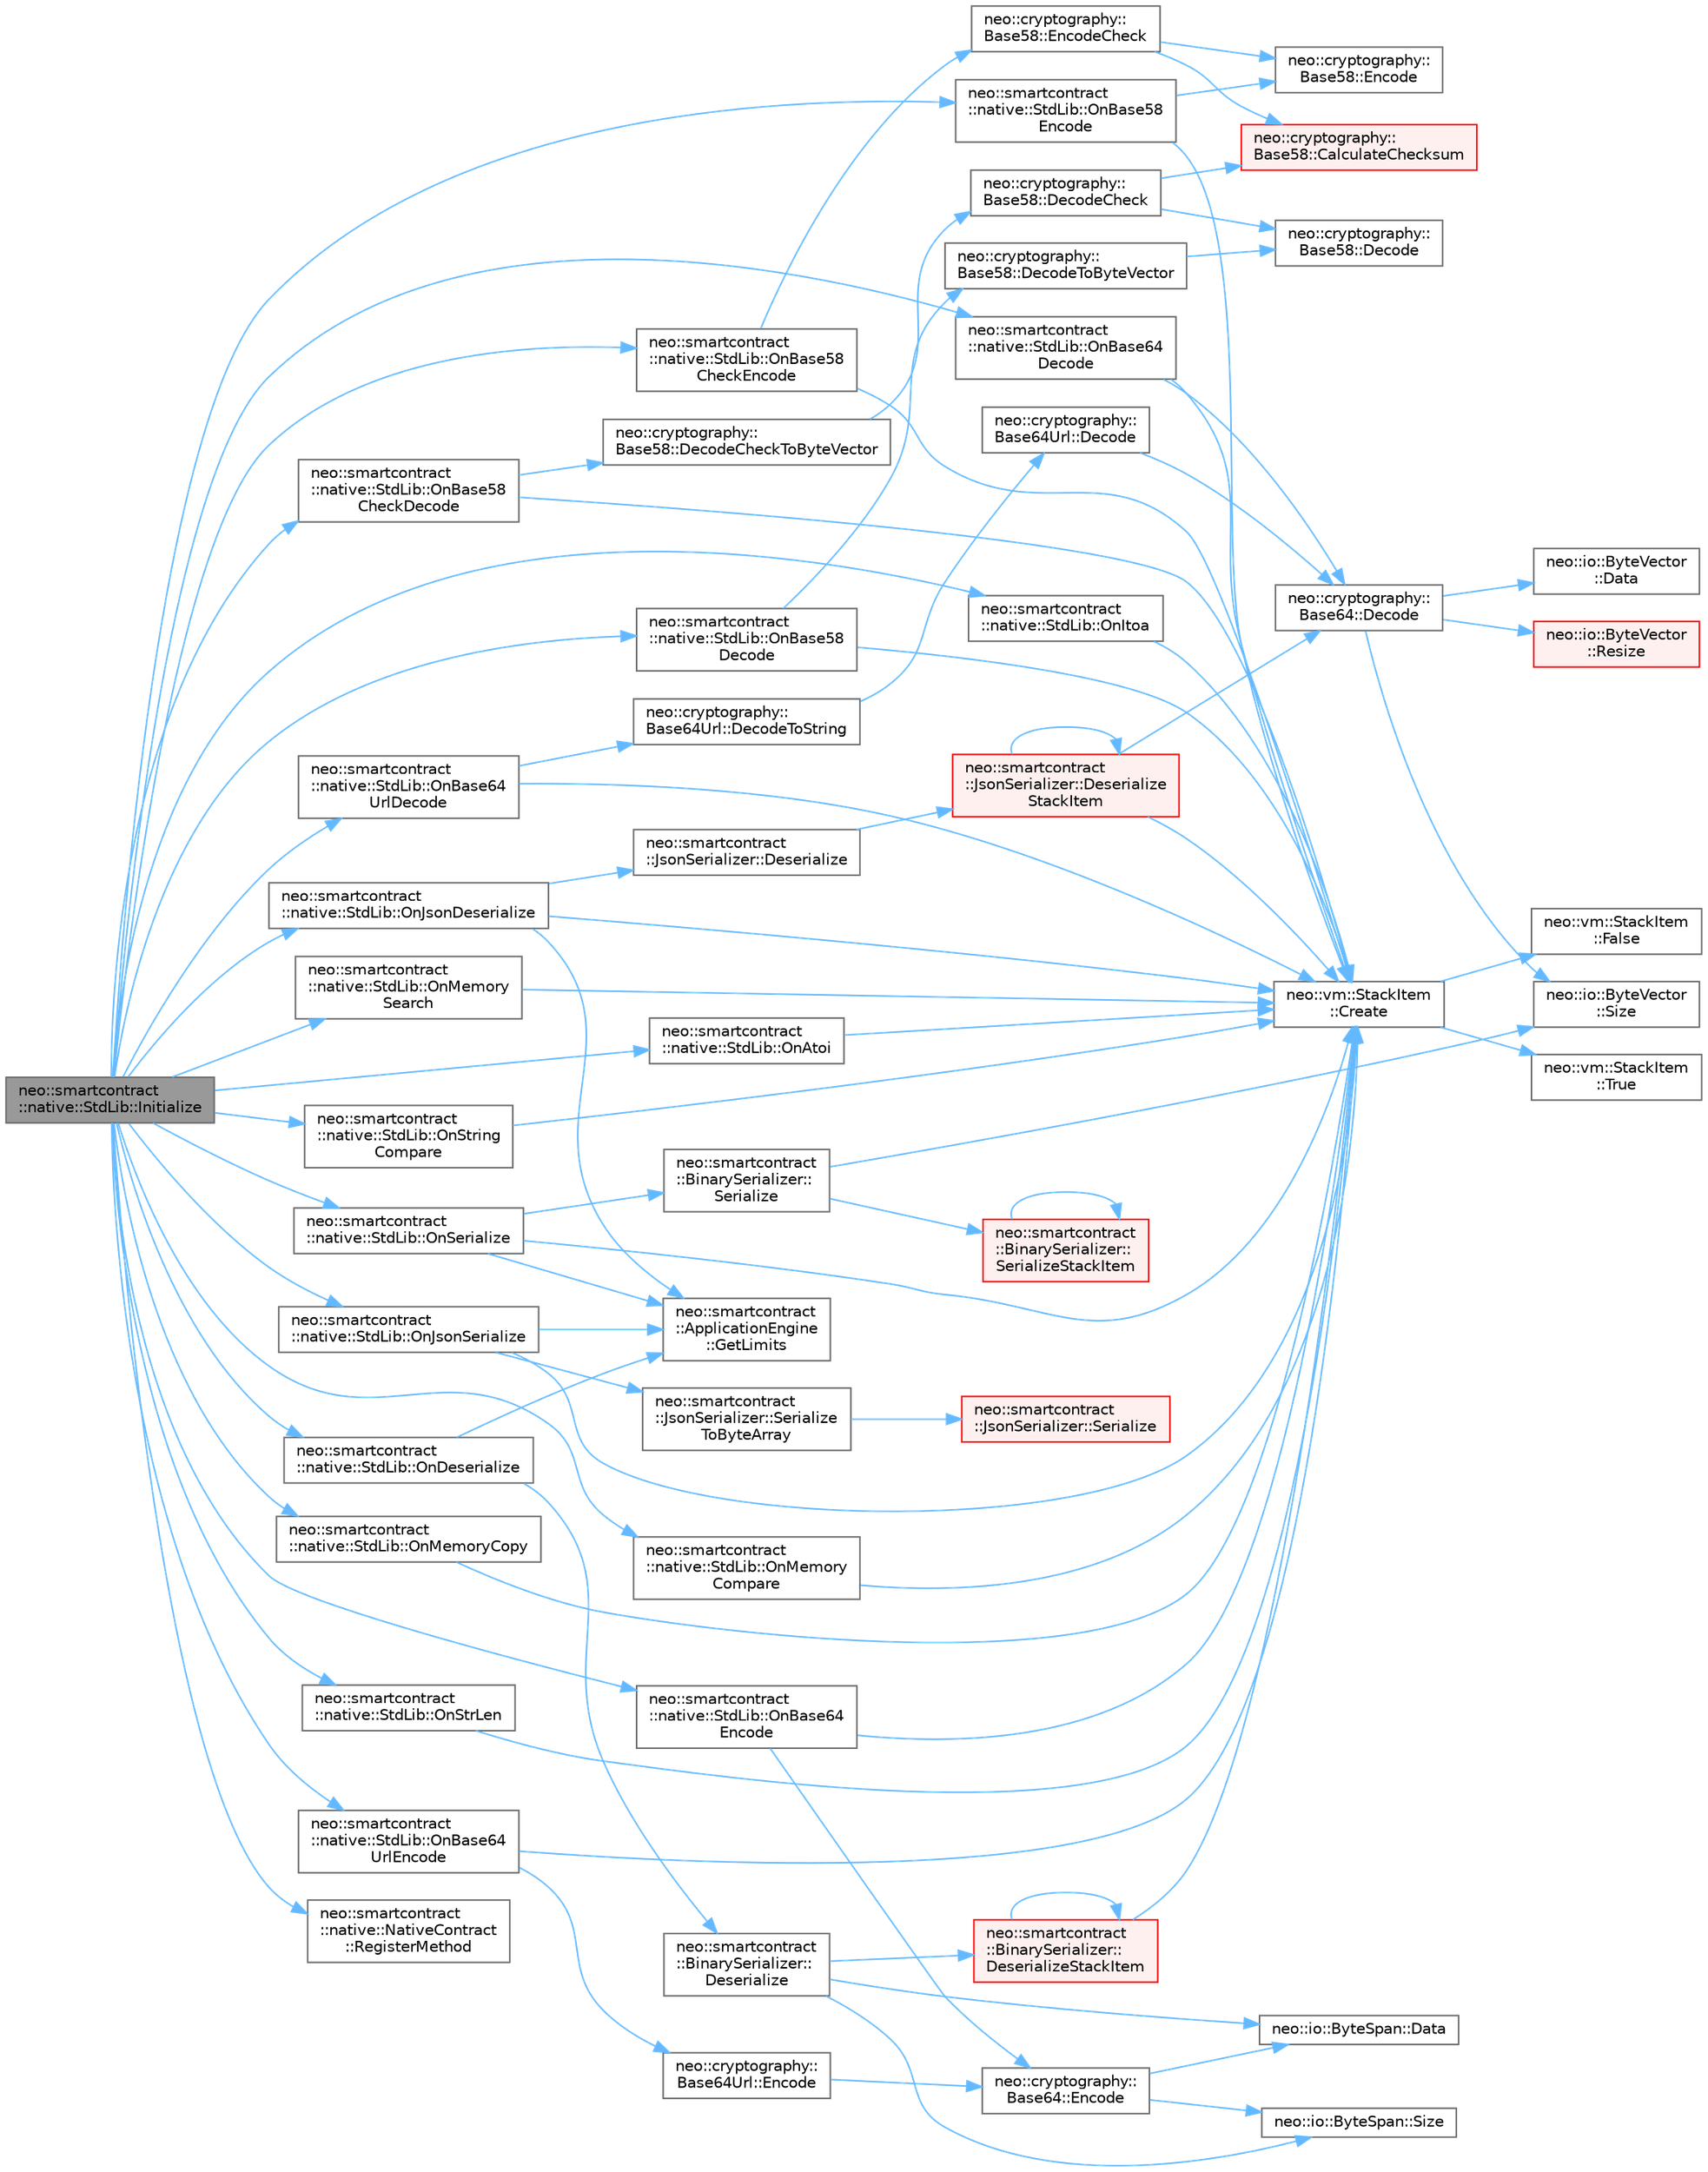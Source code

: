 digraph "neo::smartcontract::native::StdLib::Initialize"
{
 // LATEX_PDF_SIZE
  bgcolor="transparent";
  edge [fontname=Helvetica,fontsize=10,labelfontname=Helvetica,labelfontsize=10];
  node [fontname=Helvetica,fontsize=10,shape=box,height=0.2,width=0.4];
  rankdir="LR";
  Node1 [id="Node000001",label="neo::smartcontract\l::native::StdLib::Initialize",height=0.2,width=0.4,color="gray40", fillcolor="grey60", style="filled", fontcolor="black",tooltip="Initializes the contract."];
  Node1 -> Node2 [id="edge1_Node000001_Node000002",color="steelblue1",style="solid",tooltip=" "];
  Node2 [id="Node000002",label="neo::smartcontract\l::native::StdLib::OnAtoi",height=0.2,width=0.4,color="grey40", fillcolor="white", style="filled",URL="$classneo_1_1smartcontract_1_1native_1_1_std_lib.html#a8110ed470051c26163929ee4d79d9416",tooltip="Handles the atoi method."];
  Node2 -> Node3 [id="edge2_Node000002_Node000003",color="steelblue1",style="solid",tooltip=" "];
  Node3 [id="Node000003",label="neo::vm::StackItem\l::Create",height=0.2,width=0.4,color="grey40", fillcolor="white", style="filled",URL="$classneo_1_1vm_1_1_stack_item.html#a1d67a8c02d58d56410378b997c2e7855",tooltip="Creates a primitive stack item."];
  Node3 -> Node4 [id="edge3_Node000003_Node000004",color="steelblue1",style="solid",tooltip=" "];
  Node4 [id="Node000004",label="neo::vm::StackItem\l::False",height=0.2,width=0.4,color="grey40", fillcolor="white", style="filled",URL="$classneo_1_1vm_1_1_stack_item.html#a759c1a70f6481936eb089083a5fa2d4e",tooltip="Gets the false stack item."];
  Node3 -> Node5 [id="edge4_Node000003_Node000005",color="steelblue1",style="solid",tooltip=" "];
  Node5 [id="Node000005",label="neo::vm::StackItem\l::True",height=0.2,width=0.4,color="grey40", fillcolor="white", style="filled",URL="$classneo_1_1vm_1_1_stack_item.html#ac5c88a02b66663d80e61942bb425391c",tooltip="Gets the true stack item."];
  Node1 -> Node6 [id="edge5_Node000001_Node000006",color="steelblue1",style="solid",tooltip=" "];
  Node6 [id="Node000006",label="neo::smartcontract\l::native::StdLib::OnBase58\lCheckDecode",height=0.2,width=0.4,color="grey40", fillcolor="white", style="filled",URL="$classneo_1_1smartcontract_1_1native_1_1_std_lib.html#a8607c3a42ac166e678eac2827108ad56",tooltip="Handles the base58CheckDecode method."];
  Node6 -> Node3 [id="edge6_Node000006_Node000003",color="steelblue1",style="solid",tooltip=" "];
  Node6 -> Node7 [id="edge7_Node000006_Node000007",color="steelblue1",style="solid",tooltip=" "];
  Node7 [id="Node000007",label="neo::cryptography::\lBase58::DecodeCheckToByteVector",height=0.2,width=0.4,color="grey40", fillcolor="white", style="filled",URL="$classneo_1_1cryptography_1_1_base58.html#a2e9e9c7b86ae93e90449145b119f4bee",tooltip=" "];
  Node7 -> Node8 [id="edge8_Node000007_Node000008",color="steelblue1",style="solid",tooltip=" "];
  Node8 [id="Node000008",label="neo::cryptography::\lBase58::DecodeCheck",height=0.2,width=0.4,color="grey40", fillcolor="white", style="filled",URL="$classneo_1_1cryptography_1_1_base58.html#a513281f3ec39ac6d265a272f23f52bf1",tooltip="Decode Base58Check string to bytes (verifies checksum)."];
  Node8 -> Node9 [id="edge9_Node000008_Node000009",color="steelblue1",style="solid",tooltip=" "];
  Node9 [id="Node000009",label="neo::cryptography::\lBase58::CalculateChecksum",height=0.2,width=0.4,color="red", fillcolor="#FFF0F0", style="filled",URL="$classneo_1_1cryptography_1_1_base58.html#ad90529cf8e6bc33c8273b9df02155c95",tooltip="Calculate SHA256 double hash for checksum."];
  Node8 -> Node13 [id="edge10_Node000008_Node000013",color="steelblue1",style="solid",tooltip=" "];
  Node13 [id="Node000013",label="neo::cryptography::\lBase58::Decode",height=0.2,width=0.4,color="grey40", fillcolor="white", style="filled",URL="$classneo_1_1cryptography_1_1_base58.html#a063133b21ab7c5bf5f7ed7fc153015b0",tooltip="Decode Base58 string to bytes."];
  Node1 -> Node14 [id="edge11_Node000001_Node000014",color="steelblue1",style="solid",tooltip=" "];
  Node14 [id="Node000014",label="neo::smartcontract\l::native::StdLib::OnBase58\lCheckEncode",height=0.2,width=0.4,color="grey40", fillcolor="white", style="filled",URL="$classneo_1_1smartcontract_1_1native_1_1_std_lib.html#a5db74df3ad573fce035e03c75ad99190",tooltip="Handles the base58CheckEncode method."];
  Node14 -> Node3 [id="edge12_Node000014_Node000003",color="steelblue1",style="solid",tooltip=" "];
  Node14 -> Node15 [id="edge13_Node000014_Node000015",color="steelblue1",style="solid",tooltip=" "];
  Node15 [id="Node000015",label="neo::cryptography::\lBase58::EncodeCheck",height=0.2,width=0.4,color="grey40", fillcolor="white", style="filled",URL="$classneo_1_1cryptography_1_1_base58.html#aad9bf1248544b85ed8d9d01b1583bc30",tooltip="Encode bytes to Base58Check string (with checksum)."];
  Node15 -> Node9 [id="edge14_Node000015_Node000009",color="steelblue1",style="solid",tooltip=" "];
  Node15 -> Node16 [id="edge15_Node000015_Node000016",color="steelblue1",style="solid",tooltip=" "];
  Node16 [id="Node000016",label="neo::cryptography::\lBase58::Encode",height=0.2,width=0.4,color="grey40", fillcolor="white", style="filled",URL="$classneo_1_1cryptography_1_1_base58.html#a49f77f0e94585ee10b21838a3026e3fd",tooltip="Encode bytes to Base58 string."];
  Node1 -> Node17 [id="edge16_Node000001_Node000017",color="steelblue1",style="solid",tooltip=" "];
  Node17 [id="Node000017",label="neo::smartcontract\l::native::StdLib::OnBase58\lDecode",height=0.2,width=0.4,color="grey40", fillcolor="white", style="filled",URL="$classneo_1_1smartcontract_1_1native_1_1_std_lib.html#ae8769a01d74ed4a9200eb8c8467fe31c",tooltip="Handles the base58Decode method."];
  Node17 -> Node3 [id="edge17_Node000017_Node000003",color="steelblue1",style="solid",tooltip=" "];
  Node17 -> Node18 [id="edge18_Node000017_Node000018",color="steelblue1",style="solid",tooltip=" "];
  Node18 [id="Node000018",label="neo::cryptography::\lBase58::DecodeToByteVector",height=0.2,width=0.4,color="grey40", fillcolor="white", style="filled",URL="$classneo_1_1cryptography_1_1_base58.html#a0064605a1faa6071a5bf627a6ec9b6a8",tooltip=" "];
  Node18 -> Node13 [id="edge19_Node000018_Node000013",color="steelblue1",style="solid",tooltip=" "];
  Node1 -> Node19 [id="edge20_Node000001_Node000019",color="steelblue1",style="solid",tooltip=" "];
  Node19 [id="Node000019",label="neo::smartcontract\l::native::StdLib::OnBase58\lEncode",height=0.2,width=0.4,color="grey40", fillcolor="white", style="filled",URL="$classneo_1_1smartcontract_1_1native_1_1_std_lib.html#a35c314d37664ec9b519b160db9d2c7aa",tooltip="Handles the base58Encode method."];
  Node19 -> Node3 [id="edge21_Node000019_Node000003",color="steelblue1",style="solid",tooltip=" "];
  Node19 -> Node16 [id="edge22_Node000019_Node000016",color="steelblue1",style="solid",tooltip=" "];
  Node1 -> Node20 [id="edge23_Node000001_Node000020",color="steelblue1",style="solid",tooltip=" "];
  Node20 [id="Node000020",label="neo::smartcontract\l::native::StdLib::OnBase64\lDecode",height=0.2,width=0.4,color="grey40", fillcolor="white", style="filled",URL="$classneo_1_1smartcontract_1_1native_1_1_std_lib.html#a8a4cae0deabd1cb67fbc9f14659b4ecd",tooltip="Handles the base64Decode method."];
  Node20 -> Node3 [id="edge24_Node000020_Node000003",color="steelblue1",style="solid",tooltip=" "];
  Node20 -> Node21 [id="edge25_Node000020_Node000021",color="steelblue1",style="solid",tooltip=" "];
  Node21 [id="Node000021",label="neo::cryptography::\lBase64::Decode",height=0.2,width=0.4,color="grey40", fillcolor="white", style="filled",URL="$classneo_1_1cryptography_1_1_base64.html#a03e5a1a4dbb4b75c7b89770d2ba3191d",tooltip="Decodes a Base64 string to bytes."];
  Node21 -> Node22 [id="edge26_Node000021_Node000022",color="steelblue1",style="solid",tooltip=" "];
  Node22 [id="Node000022",label="neo::io::ByteVector\l::Data",height=0.2,width=0.4,color="grey40", fillcolor="white", style="filled",URL="$classneo_1_1io_1_1_byte_vector.html#a971af50d2778c4435c924cf4b839e8a1",tooltip="Gets a pointer to the data."];
  Node21 -> Node23 [id="edge27_Node000021_Node000023",color="steelblue1",style="solid",tooltip=" "];
  Node23 [id="Node000023",label="neo::io::ByteVector\l::Resize",height=0.2,width=0.4,color="red", fillcolor="#FFF0F0", style="filled",URL="$classneo_1_1io_1_1_byte_vector.html#ac5d394e2ac6ef922486d6b635d0a9c28",tooltip="Resizes the ByteVector."];
  Node21 -> Node25 [id="edge28_Node000021_Node000025",color="steelblue1",style="solid",tooltip=" "];
  Node25 [id="Node000025",label="neo::io::ByteVector\l::Size",height=0.2,width=0.4,color="grey40", fillcolor="white", style="filled",URL="$classneo_1_1io_1_1_byte_vector.html#ac0d1a1751d25fde82c44ba55d9d68e24",tooltip="Gets the size of the ByteVector."];
  Node1 -> Node26 [id="edge29_Node000001_Node000026",color="steelblue1",style="solid",tooltip=" "];
  Node26 [id="Node000026",label="neo::smartcontract\l::native::StdLib::OnBase64\lEncode",height=0.2,width=0.4,color="grey40", fillcolor="white", style="filled",URL="$classneo_1_1smartcontract_1_1native_1_1_std_lib.html#a6cecba961928556e9cfa16e63d9f4f09",tooltip="Handles the base64Encode method."];
  Node26 -> Node3 [id="edge30_Node000026_Node000003",color="steelblue1",style="solid",tooltip=" "];
  Node26 -> Node27 [id="edge31_Node000026_Node000027",color="steelblue1",style="solid",tooltip=" "];
  Node27 [id="Node000027",label="neo::cryptography::\lBase64::Encode",height=0.2,width=0.4,color="grey40", fillcolor="white", style="filled",URL="$classneo_1_1cryptography_1_1_base64.html#a9401ccf738d0fd6a8b8125b395abf392",tooltip="Encodes data to Base64."];
  Node27 -> Node11 [id="edge32_Node000027_Node000011",color="steelblue1",style="solid",tooltip=" "];
  Node11 [id="Node000011",label="neo::io::ByteSpan::Data",height=0.2,width=0.4,color="grey40", fillcolor="white", style="filled",URL="$classneo_1_1io_1_1_byte_span.html#a0285a19eb5cd212ecd1079e0bc5e494c",tooltip="Gets a pointer to the data."];
  Node27 -> Node12 [id="edge33_Node000027_Node000012",color="steelblue1",style="solid",tooltip=" "];
  Node12 [id="Node000012",label="neo::io::ByteSpan::Size",height=0.2,width=0.4,color="grey40", fillcolor="white", style="filled",URL="$classneo_1_1io_1_1_byte_span.html#a4a869430800a37dcbeefac6f36468fcb",tooltip="Gets the size of the ByteSpan."];
  Node1 -> Node28 [id="edge34_Node000001_Node000028",color="steelblue1",style="solid",tooltip=" "];
  Node28 [id="Node000028",label="neo::smartcontract\l::native::StdLib::OnBase64\lUrlDecode",height=0.2,width=0.4,color="grey40", fillcolor="white", style="filled",URL="$classneo_1_1smartcontract_1_1native_1_1_std_lib.html#a49d8220a881e1fd8e45d87f870e7bf5d",tooltip="Handles the base64UrlDecode method."];
  Node28 -> Node3 [id="edge35_Node000028_Node000003",color="steelblue1",style="solid",tooltip=" "];
  Node28 -> Node29 [id="edge36_Node000028_Node000029",color="steelblue1",style="solid",tooltip=" "];
  Node29 [id="Node000029",label="neo::cryptography::\lBase64Url::DecodeToString",height=0.2,width=0.4,color="grey40", fillcolor="white", style="filled",URL="$classneo_1_1cryptography_1_1_base64_url.html#a03165f553d4839115556d165f5c3b969",tooltip="Decodes a Base64Url string to a string."];
  Node29 -> Node30 [id="edge37_Node000029_Node000030",color="steelblue1",style="solid",tooltip=" "];
  Node30 [id="Node000030",label="neo::cryptography::\lBase64Url::Decode",height=0.2,width=0.4,color="grey40", fillcolor="white", style="filled",URL="$classneo_1_1cryptography_1_1_base64_url.html#aae7d38f2a5f21ebcbf65b64b776c5778",tooltip="Decodes a Base64Url string to a byte array."];
  Node30 -> Node21 [id="edge38_Node000030_Node000021",color="steelblue1",style="solid",tooltip=" "];
  Node1 -> Node31 [id="edge39_Node000001_Node000031",color="steelblue1",style="solid",tooltip=" "];
  Node31 [id="Node000031",label="neo::smartcontract\l::native::StdLib::OnBase64\lUrlEncode",height=0.2,width=0.4,color="grey40", fillcolor="white", style="filled",URL="$classneo_1_1smartcontract_1_1native_1_1_std_lib.html#ac8ff623d4463b0a3abddb9fadfc094d3",tooltip="Handles the base64UrlEncode method."];
  Node31 -> Node3 [id="edge40_Node000031_Node000003",color="steelblue1",style="solid",tooltip=" "];
  Node31 -> Node32 [id="edge41_Node000031_Node000032",color="steelblue1",style="solid",tooltip=" "];
  Node32 [id="Node000032",label="neo::cryptography::\lBase64Url::Encode",height=0.2,width=0.4,color="grey40", fillcolor="white", style="filled",URL="$classneo_1_1cryptography_1_1_base64_url.html#ac4b3cc194abc9f47593b16e7b09cdfdf",tooltip="Encodes a byte array to a Base64Url string."];
  Node32 -> Node27 [id="edge42_Node000032_Node000027",color="steelblue1",style="solid",tooltip=" "];
  Node1 -> Node33 [id="edge43_Node000001_Node000033",color="steelblue1",style="solid",tooltip=" "];
  Node33 [id="Node000033",label="neo::smartcontract\l::native::StdLib::OnDeserialize",height=0.2,width=0.4,color="grey40", fillcolor="white", style="filled",URL="$classneo_1_1smartcontract_1_1native_1_1_std_lib.html#a812e29db7a41bfef6173294f39b87701",tooltip="Handles the deserialize method."];
  Node33 -> Node34 [id="edge44_Node000033_Node000034",color="steelblue1",style="solid",tooltip=" "];
  Node34 [id="Node000034",label="neo::smartcontract\l::BinarySerializer::\lDeserialize",height=0.2,width=0.4,color="grey40", fillcolor="white", style="filled",URL="$classneo_1_1smartcontract_1_1_binary_serializer.html#a09a2b0f6c9501563e0bcc907f20ec2f8",tooltip="Deserializes a StackItem from a byte array."];
  Node34 -> Node11 [id="edge45_Node000034_Node000011",color="steelblue1",style="solid",tooltip=" "];
  Node34 -> Node35 [id="edge46_Node000034_Node000035",color="steelblue1",style="solid",tooltip=" "];
  Node35 [id="Node000035",label="neo::smartcontract\l::BinarySerializer::\lDeserializeStackItem",height=0.2,width=0.4,color="red", fillcolor="#FFF0F0", style="filled",URL="$classneo_1_1smartcontract_1_1_binary_serializer.html#a787fa93352152c40c9632cd88bd90209",tooltip="Deserializes a StackItem from a BinaryReader."];
  Node35 -> Node3 [id="edge47_Node000035_Node000003",color="steelblue1",style="solid",tooltip=" "];
  Node35 -> Node35 [id="edge48_Node000035_Node000035",color="steelblue1",style="solid",tooltip=" "];
  Node34 -> Node12 [id="edge49_Node000034_Node000012",color="steelblue1",style="solid",tooltip=" "];
  Node33 -> Node47 [id="edge50_Node000033_Node000047",color="steelblue1",style="solid",tooltip=" "];
  Node47 [id="Node000047",label="neo::smartcontract\l::ApplicationEngine\l::GetLimits",height=0.2,width=0.4,color="grey40", fillcolor="white", style="filled",URL="$classneo_1_1smartcontract_1_1_application_engine.html#ad495048671c98155335485ce226ef8dc",tooltip="Gets the execution limits."];
  Node1 -> Node48 [id="edge51_Node000001_Node000048",color="steelblue1",style="solid",tooltip=" "];
  Node48 [id="Node000048",label="neo::smartcontract\l::native::StdLib::OnItoa",height=0.2,width=0.4,color="grey40", fillcolor="white", style="filled",URL="$classneo_1_1smartcontract_1_1native_1_1_std_lib.html#aad76718dd20041362398e7b8050288f9",tooltip="Handles the itoa method."];
  Node48 -> Node3 [id="edge52_Node000048_Node000003",color="steelblue1",style="solid",tooltip=" "];
  Node1 -> Node49 [id="edge53_Node000001_Node000049",color="steelblue1",style="solid",tooltip=" "];
  Node49 [id="Node000049",label="neo::smartcontract\l::native::StdLib::OnJsonDeserialize",height=0.2,width=0.4,color="grey40", fillcolor="white", style="filled",URL="$classneo_1_1smartcontract_1_1native_1_1_std_lib.html#a5c10a3708965eb02e06e8727388b2335",tooltip="Handles the jsonDeserialize method."];
  Node49 -> Node3 [id="edge54_Node000049_Node000003",color="steelblue1",style="solid",tooltip=" "];
  Node49 -> Node50 [id="edge55_Node000049_Node000050",color="steelblue1",style="solid",tooltip=" "];
  Node50 [id="Node000050",label="neo::smartcontract\l::JsonSerializer::Deserialize",height=0.2,width=0.4,color="grey40", fillcolor="white", style="filled",URL="$classneo_1_1smartcontract_1_1_json_serializer.html#a802564e2ef6e499168031f1e675fa3f3",tooltip="Deserializes a StackItem from a JSON object."];
  Node50 -> Node51 [id="edge56_Node000050_Node000051",color="steelblue1",style="solid",tooltip=" "];
  Node51 [id="Node000051",label="neo::smartcontract\l::JsonSerializer::Deserialize\lStackItem",height=0.2,width=0.4,color="red", fillcolor="#FFF0F0", style="filled",URL="$classneo_1_1smartcontract_1_1_json_serializer.html#a8ce8c16b56fa497931ec79a2bd47c744",tooltip="Deserializes a StackItem from a JSON object (internal implementation)."];
  Node51 -> Node3 [id="edge57_Node000051_Node000003",color="steelblue1",style="solid",tooltip=" "];
  Node51 -> Node21 [id="edge58_Node000051_Node000021",color="steelblue1",style="solid",tooltip=" "];
  Node51 -> Node51 [id="edge59_Node000051_Node000051",color="steelblue1",style="solid",tooltip=" "];
  Node49 -> Node47 [id="edge60_Node000049_Node000047",color="steelblue1",style="solid",tooltip=" "];
  Node1 -> Node52 [id="edge61_Node000001_Node000052",color="steelblue1",style="solid",tooltip=" "];
  Node52 [id="Node000052",label="neo::smartcontract\l::native::StdLib::OnJsonSerialize",height=0.2,width=0.4,color="grey40", fillcolor="white", style="filled",URL="$classneo_1_1smartcontract_1_1native_1_1_std_lib.html#a14642a1fcc56f6a9c61dbb31f5c3c84b",tooltip="Handles the jsonSerialize method."];
  Node52 -> Node3 [id="edge62_Node000052_Node000003",color="steelblue1",style="solid",tooltip=" "];
  Node52 -> Node47 [id="edge63_Node000052_Node000047",color="steelblue1",style="solid",tooltip=" "];
  Node52 -> Node53 [id="edge64_Node000052_Node000053",color="steelblue1",style="solid",tooltip=" "];
  Node53 [id="Node000053",label="neo::smartcontract\l::JsonSerializer::Serialize\lToByteArray",height=0.2,width=0.4,color="grey40", fillcolor="white", style="filled",URL="$classneo_1_1smartcontract_1_1_json_serializer.html#a1784e1422a2b1e0134fe108ac67185c0",tooltip="Serializes a StackItem to a JSON byte array."];
  Node53 -> Node54 [id="edge65_Node000053_Node000054",color="steelblue1",style="solid",tooltip=" "];
  Node54 [id="Node000054",label="neo::smartcontract\l::JsonSerializer::Serialize",height=0.2,width=0.4,color="red", fillcolor="#FFF0F0", style="filled",URL="$classneo_1_1smartcontract_1_1_json_serializer.html#abcc3811d55d0ac1c0518667ee8f38230",tooltip="Serializes a StackItem to a JSON object."];
  Node1 -> Node57 [id="edge66_Node000001_Node000057",color="steelblue1",style="solid",tooltip=" "];
  Node57 [id="Node000057",label="neo::smartcontract\l::native::StdLib::OnMemory\lCompare",height=0.2,width=0.4,color="grey40", fillcolor="white", style="filled",URL="$classneo_1_1smartcontract_1_1native_1_1_std_lib.html#ad7fa90b68d1803e85896704473381d3e",tooltip="Handles the memoryCompare method."];
  Node57 -> Node3 [id="edge67_Node000057_Node000003",color="steelblue1",style="solid",tooltip=" "];
  Node1 -> Node58 [id="edge68_Node000001_Node000058",color="steelblue1",style="solid",tooltip=" "];
  Node58 [id="Node000058",label="neo::smartcontract\l::native::StdLib::OnMemoryCopy",height=0.2,width=0.4,color="grey40", fillcolor="white", style="filled",URL="$classneo_1_1smartcontract_1_1native_1_1_std_lib.html#abb3b031f3c8475edfd93c66944a57e04",tooltip="Handles the memoryCopy method."];
  Node58 -> Node3 [id="edge69_Node000058_Node000003",color="steelblue1",style="solid",tooltip=" "];
  Node1 -> Node59 [id="edge70_Node000001_Node000059",color="steelblue1",style="solid",tooltip=" "];
  Node59 [id="Node000059",label="neo::smartcontract\l::native::StdLib::OnMemory\lSearch",height=0.2,width=0.4,color="grey40", fillcolor="white", style="filled",URL="$classneo_1_1smartcontract_1_1native_1_1_std_lib.html#a5b15ee653ae0c5571b73fa066680241c",tooltip="Handles the memorySearch method."];
  Node59 -> Node3 [id="edge71_Node000059_Node000003",color="steelblue1",style="solid",tooltip=" "];
  Node1 -> Node60 [id="edge72_Node000001_Node000060",color="steelblue1",style="solid",tooltip=" "];
  Node60 [id="Node000060",label="neo::smartcontract\l::native::StdLib::OnSerialize",height=0.2,width=0.4,color="grey40", fillcolor="white", style="filled",URL="$classneo_1_1smartcontract_1_1native_1_1_std_lib.html#aa703b7a9c568d92159838909524ab38a",tooltip="Handles the serialize method."];
  Node60 -> Node3 [id="edge73_Node000060_Node000003",color="steelblue1",style="solid",tooltip=" "];
  Node60 -> Node47 [id="edge74_Node000060_Node000047",color="steelblue1",style="solid",tooltip=" "];
  Node60 -> Node61 [id="edge75_Node000060_Node000061",color="steelblue1",style="solid",tooltip=" "];
  Node61 [id="Node000061",label="neo::smartcontract\l::BinarySerializer::\lSerialize",height=0.2,width=0.4,color="grey40", fillcolor="white", style="filled",URL="$classneo_1_1smartcontract_1_1_binary_serializer.html#aa44e3de74babc55b2ad0d4b02002aeba",tooltip="Serializes a StackItem to a byte array."];
  Node61 -> Node62 [id="edge76_Node000061_Node000062",color="steelblue1",style="solid",tooltip=" "];
  Node62 [id="Node000062",label="neo::smartcontract\l::BinarySerializer::\lSerializeStackItem",height=0.2,width=0.4,color="red", fillcolor="#FFF0F0", style="filled",URL="$classneo_1_1smartcontract_1_1_binary_serializer.html#a0b374242da0c39c92a136c4e889eba8c",tooltip="Serializes a StackItem to a BinaryWriter."];
  Node62 -> Node62 [id="edge77_Node000062_Node000062",color="steelblue1",style="solid",tooltip=" "];
  Node61 -> Node25 [id="edge78_Node000061_Node000025",color="steelblue1",style="solid",tooltip=" "];
  Node1 -> Node67 [id="edge79_Node000001_Node000067",color="steelblue1",style="solid",tooltip=" "];
  Node67 [id="Node000067",label="neo::smartcontract\l::native::StdLib::OnString\lCompare",height=0.2,width=0.4,color="grey40", fillcolor="white", style="filled",URL="$classneo_1_1smartcontract_1_1native_1_1_std_lib.html#a5cb3d02c2f175547f04f878dcf7fbbdd",tooltip="Handles the stringCompare method."];
  Node67 -> Node3 [id="edge80_Node000067_Node000003",color="steelblue1",style="solid",tooltip=" "];
  Node1 -> Node68 [id="edge81_Node000001_Node000068",color="steelblue1",style="solid",tooltip=" "];
  Node68 [id="Node000068",label="neo::smartcontract\l::native::StdLib::OnStrLen",height=0.2,width=0.4,color="grey40", fillcolor="white", style="filled",URL="$classneo_1_1smartcontract_1_1native_1_1_std_lib.html#a154a1742c7b7bbf8d656f0f1310baaf8",tooltip="Handles the strLen method."];
  Node68 -> Node3 [id="edge82_Node000068_Node000003",color="steelblue1",style="solid",tooltip=" "];
  Node1 -> Node69 [id="edge83_Node000001_Node000069",color="steelblue1",style="solid",tooltip=" "];
  Node69 [id="Node000069",label="neo::smartcontract\l::native::NativeContract\l::RegisterMethod",height=0.2,width=0.4,color="grey40", fillcolor="white", style="filled",URL="$classneo_1_1smartcontract_1_1native_1_1_native_contract.html#a26af9bcd266b59f910293081ef334993",tooltip="Registers a method."];
}
